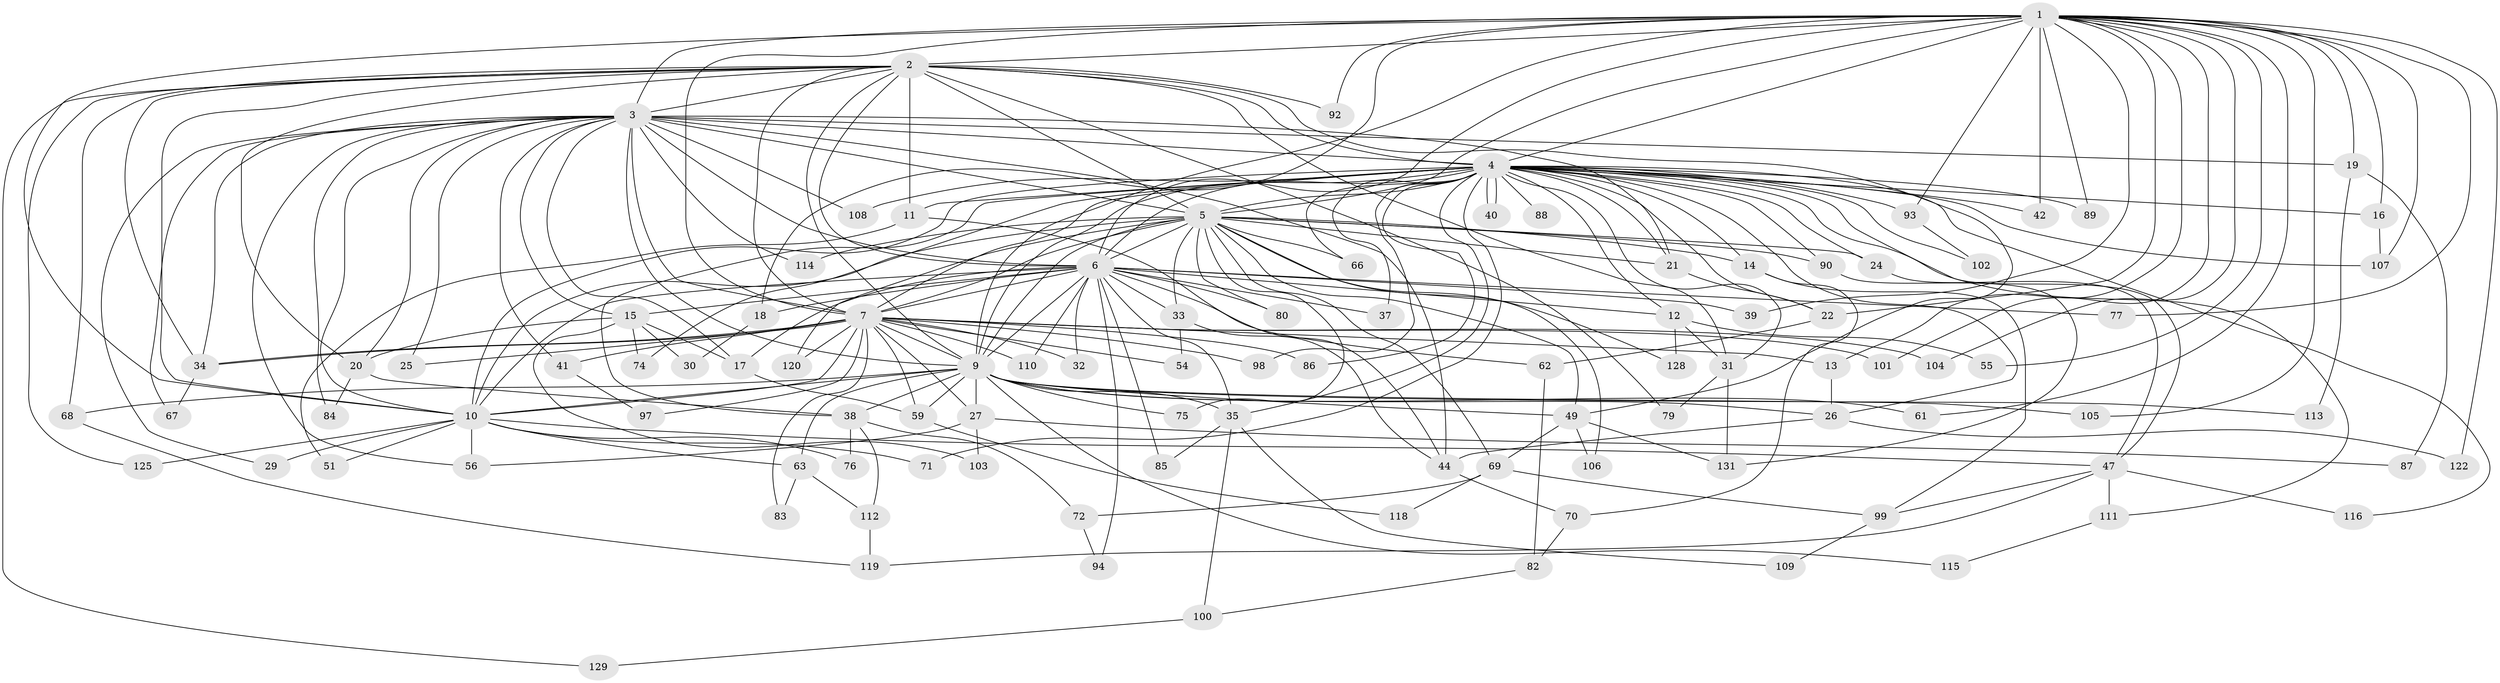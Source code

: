 // original degree distribution, {28: 0.007575757575757576, 19: 0.007575757575757576, 26: 0.007575757575757576, 33: 0.007575757575757576, 23: 0.015151515151515152, 27: 0.007575757575757576, 22: 0.007575757575757576, 17: 0.007575757575757576, 16: 0.007575757575757576, 5: 0.08333333333333333, 3: 0.20454545454545456, 4: 0.11363636363636363, 2: 0.5075757575757576, 6: 0.007575757575757576, 8: 0.007575757575757576}
// Generated by graph-tools (version 1.1) at 2025/41/03/06/25 10:41:36]
// undirected, 102 vertices, 241 edges
graph export_dot {
graph [start="1"]
  node [color=gray90,style=filled];
  1 [super="+73"];
  2 [super="+50"];
  3 [super="+91"];
  4 [super="+8"];
  5 [super="+58"];
  6 [super="+28"];
  7 [super="+48"];
  9 [super="+60"];
  10 [super="+23"];
  11 [super="+121"];
  12;
  13;
  14;
  15 [super="+36"];
  16;
  17 [super="+43"];
  18;
  19;
  20 [super="+46"];
  21 [super="+57"];
  22 [super="+96"];
  24;
  25;
  26 [super="+52"];
  27;
  29;
  30;
  31 [super="+53"];
  32;
  33 [super="+130"];
  34;
  35 [super="+95"];
  37;
  38 [super="+45"];
  39;
  40;
  41;
  42;
  44 [super="+65"];
  47 [super="+81"];
  49 [super="+124"];
  51;
  54;
  55;
  56 [super="+78"];
  59 [super="+123"];
  61;
  62 [super="+64"];
  63;
  66;
  67;
  68;
  69;
  70;
  71;
  72;
  74;
  75;
  76;
  77;
  79;
  80;
  82;
  83;
  84;
  85;
  86;
  87;
  88;
  89;
  90;
  92;
  93;
  94;
  97;
  98;
  99 [super="+127"];
  100;
  101;
  102;
  103;
  104;
  105;
  106;
  107 [super="+117"];
  108;
  109;
  110;
  111;
  112;
  113;
  114;
  115;
  116;
  118;
  119 [super="+126"];
  120;
  122;
  125;
  128;
  129;
  131 [super="+132"];
  1 -- 2 [weight=2];
  1 -- 3;
  1 -- 4 [weight=2];
  1 -- 5 [weight=2];
  1 -- 6;
  1 -- 7;
  1 -- 9;
  1 -- 10;
  1 -- 13;
  1 -- 16;
  1 -- 18;
  1 -- 19;
  1 -- 22;
  1 -- 39;
  1 -- 42;
  1 -- 55;
  1 -- 61;
  1 -- 77;
  1 -- 89;
  1 -- 92;
  1 -- 93;
  1 -- 101;
  1 -- 104;
  1 -- 105;
  1 -- 107;
  1 -- 122;
  2 -- 3;
  2 -- 4 [weight=2];
  2 -- 5;
  2 -- 6;
  2 -- 7;
  2 -- 9;
  2 -- 10;
  2 -- 11 [weight=2];
  2 -- 20;
  2 -- 31;
  2 -- 49;
  2 -- 79;
  2 -- 92;
  2 -- 129;
  2 -- 34;
  2 -- 125;
  2 -- 68;
  3 -- 4 [weight=2];
  3 -- 5;
  3 -- 6 [weight=2];
  3 -- 7 [weight=2];
  3 -- 9;
  3 -- 10;
  3 -- 15;
  3 -- 17;
  3 -- 19;
  3 -- 20;
  3 -- 21;
  3 -- 25;
  3 -- 29;
  3 -- 41;
  3 -- 44;
  3 -- 56;
  3 -- 67;
  3 -- 84;
  3 -- 108;
  3 -- 114;
  3 -- 34;
  4 -- 5 [weight=2];
  4 -- 6 [weight=2];
  4 -- 7 [weight=2];
  4 -- 9 [weight=2];
  4 -- 10 [weight=2];
  4 -- 11;
  4 -- 12;
  4 -- 16;
  4 -- 26;
  4 -- 31;
  4 -- 38 [weight=2];
  4 -- 40;
  4 -- 40;
  4 -- 42;
  4 -- 66;
  4 -- 71;
  4 -- 74;
  4 -- 86;
  4 -- 88 [weight=2];
  4 -- 89;
  4 -- 90;
  4 -- 93;
  4 -- 98;
  4 -- 107;
  4 -- 108;
  4 -- 111;
  4 -- 116;
  4 -- 35;
  4 -- 14;
  4 -- 24;
  4 -- 37;
  4 -- 102;
  4 -- 47;
  4 -- 22;
  4 -- 21;
  5 -- 6;
  5 -- 7;
  5 -- 9;
  5 -- 10;
  5 -- 14;
  5 -- 21;
  5 -- 24;
  5 -- 33;
  5 -- 66;
  5 -- 69;
  5 -- 75;
  5 -- 80;
  5 -- 106;
  5 -- 114;
  5 -- 120;
  5 -- 128;
  5 -- 90;
  5 -- 49;
  6 -- 7;
  6 -- 9 [weight=2];
  6 -- 10;
  6 -- 12;
  6 -- 15;
  6 -- 17;
  6 -- 18;
  6 -- 32;
  6 -- 33;
  6 -- 35;
  6 -- 37;
  6 -- 39;
  6 -- 62 [weight=2];
  6 -- 77;
  6 -- 80;
  6 -- 85;
  6 -- 94;
  6 -- 110;
  7 -- 9;
  7 -- 10 [weight=2];
  7 -- 13;
  7 -- 25;
  7 -- 27;
  7 -- 32;
  7 -- 34;
  7 -- 34;
  7 -- 41;
  7 -- 83;
  7 -- 86;
  7 -- 104;
  7 -- 110;
  7 -- 97;
  7 -- 98;
  7 -- 101;
  7 -- 54;
  7 -- 120;
  7 -- 59;
  9 -- 10;
  9 -- 26;
  9 -- 27;
  9 -- 35;
  9 -- 49;
  9 -- 61;
  9 -- 63;
  9 -- 68;
  9 -- 75;
  9 -- 105;
  9 -- 113;
  9 -- 115;
  9 -- 38;
  9 -- 59;
  10 -- 51;
  10 -- 56;
  10 -- 63;
  10 -- 71;
  10 -- 76;
  10 -- 125;
  10 -- 29;
  10 -- 47;
  11 -- 44;
  11 -- 51;
  12 -- 55;
  12 -- 128;
  12 -- 31;
  13 -- 26;
  14 -- 70;
  14 -- 99;
  15 -- 30;
  15 -- 20;
  15 -- 103;
  15 -- 74;
  15 -- 17;
  16 -- 107;
  17 -- 59;
  18 -- 30;
  19 -- 87;
  19 -- 113;
  20 -- 84;
  20 -- 38;
  21 -- 22;
  22 -- 62;
  24 -- 47;
  26 -- 122;
  26 -- 44;
  27 -- 87;
  27 -- 103;
  27 -- 56;
  31 -- 131;
  31 -- 79;
  33 -- 54;
  33 -- 44;
  34 -- 67;
  35 -- 85;
  35 -- 100;
  35 -- 109;
  38 -- 112;
  38 -- 72;
  38 -- 76;
  41 -- 97;
  44 -- 70;
  47 -- 119;
  47 -- 116;
  47 -- 111;
  47 -- 99;
  49 -- 69;
  49 -- 106;
  49 -- 131;
  59 -- 118;
  62 -- 82;
  63 -- 83;
  63 -- 112;
  68 -- 119;
  69 -- 72;
  69 -- 99;
  69 -- 118;
  70 -- 82;
  72 -- 94;
  82 -- 100;
  90 -- 131;
  93 -- 102;
  99 -- 109;
  100 -- 129;
  111 -- 115;
  112 -- 119;
}
